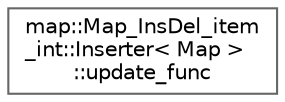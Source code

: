 digraph "类继承关系图"
{
 // LATEX_PDF_SIZE
  bgcolor="transparent";
  edge [fontname=Helvetica,fontsize=10,labelfontname=Helvetica,labelfontsize=10];
  node [fontname=Helvetica,fontsize=10,shape=box,height=0.2,width=0.4];
  rankdir="LR";
  Node0 [id="Node000000",label="map::Map_InsDel_item\l_int::Inserter\< Map \>\l::update_func",height=0.2,width=0.4,color="grey40", fillcolor="white", style="filled",URL="$structmap_1_1_map___ins_del__item__int_1_1_inserter_1_1update__func.html",tooltip=" "];
}
